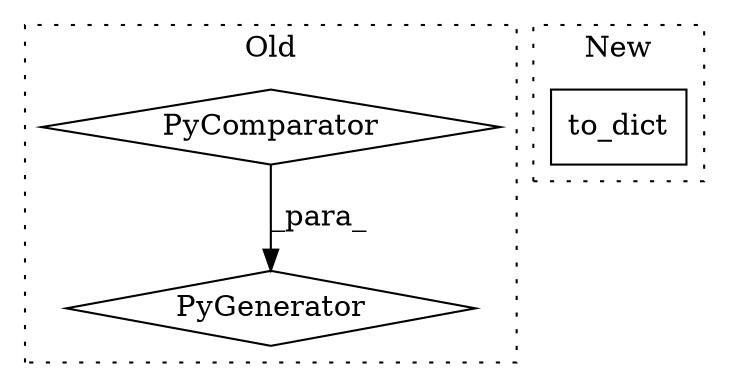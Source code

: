 digraph G {
subgraph cluster0 {
1 [label="PyGenerator" a="107" s="4089" l="266" shape="diamond"];
3 [label="PyComparator" a="113" s="4319" l="23" shape="diamond"];
label = "Old";
style="dotted";
}
subgraph cluster1 {
2 [label="to_dict" a="32" s="5257" l="9" shape="box"];
label = "New";
style="dotted";
}
3 -> 1 [label="_para_"];
}